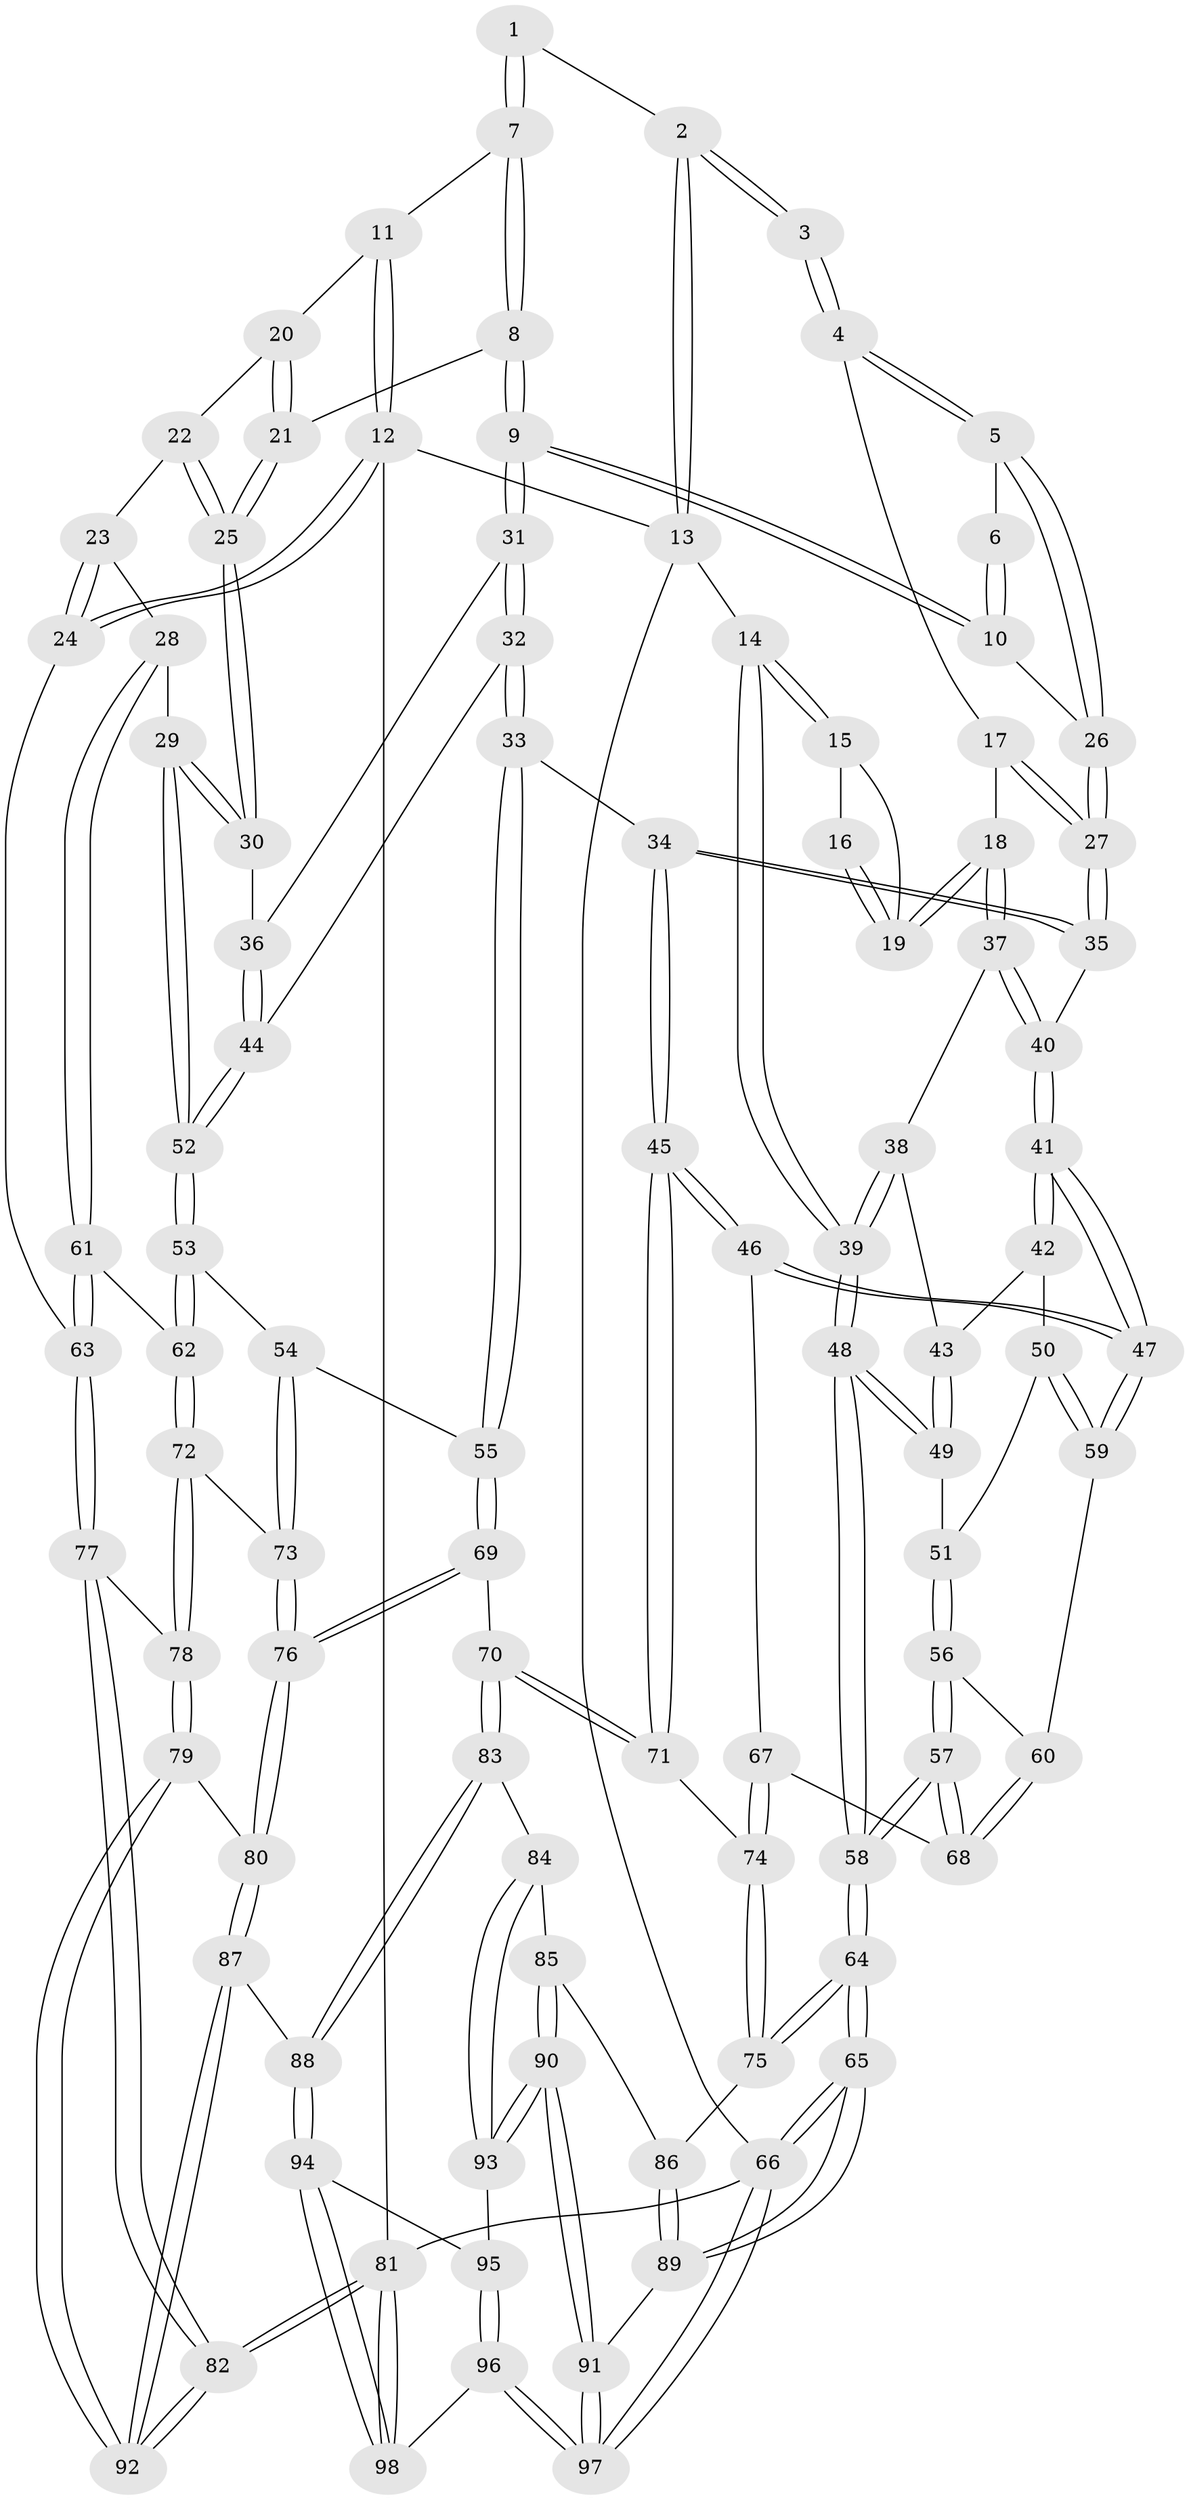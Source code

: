 // Generated by graph-tools (version 1.1) at 2025/17/03/09/25 04:17:20]
// undirected, 98 vertices, 242 edges
graph export_dot {
graph [start="1"]
  node [color=gray90,style=filled];
  1 [pos="+0.5529001489023789+0"];
  2 [pos="+0.31775843058643066+0"];
  3 [pos="+0.3103795177106843+0"];
  4 [pos="+0.3505370987351474+0.0651232444617342"];
  5 [pos="+0.41032702113075087+0.10010062341854115"];
  6 [pos="+0.5180520773925269+0"];
  7 [pos="+0.6332411110578483+0"];
  8 [pos="+0.6266585082083669+0.07975493459861183"];
  9 [pos="+0.5674485180247109+0.14185915952877753"];
  10 [pos="+0.45515101047983075+0.11257019259108253"];
  11 [pos="+0.7710528015859802+0"];
  12 [pos="+1+0"];
  13 [pos="+0+0"];
  14 [pos="+0+0"];
  15 [pos="+0.1380296540147228+0.07482335342951581"];
  16 [pos="+0.2783863424387556+0"];
  17 [pos="+0.3000464826593426+0.10112219934882358"];
  18 [pos="+0.2042995125842469+0.141520664533242"];
  19 [pos="+0.19796432571132133+0.13129519192322725"];
  20 [pos="+0.8355231076677039+0"];
  21 [pos="+0.6989916561732062+0.11454895819160246"];
  22 [pos="+0.8639672174205786+0.07934476722479149"];
  23 [pos="+0.8962045178259189+0.0935325257559792"];
  24 [pos="+1+0.1296750500658096"];
  25 [pos="+0.7495274601172945+0.14516483666669125"];
  26 [pos="+0.4196862458129963+0.10887110966189477"];
  27 [pos="+0.3626489936361039+0.2446702820638191"];
  28 [pos="+0.8316558685142951+0.2935325053635072"];
  29 [pos="+0.8070517654593833+0.2817087281967637"];
  30 [pos="+0.7847295816648959+0.2537081322793882"];
  31 [pos="+0.5622103095202161+0.20701763860717"];
  32 [pos="+0.5494197987809072+0.2593332769253939"];
  33 [pos="+0.48928090643119115+0.3215979144322514"];
  34 [pos="+0.43640707473604357+0.3341116350648053"];
  35 [pos="+0.36144586682363644+0.24961361437617247"];
  36 [pos="+0.7492677741728033+0.2545468909547422"];
  37 [pos="+0.2012067285855627+0.18312402121544827"];
  38 [pos="+0.13969601453744018+0.22346979114786356"];
  39 [pos="+0+0.19378671635021819"];
  40 [pos="+0.2619325093686907+0.24217528005807226"];
  41 [pos="+0.23457231094653233+0.3483437230906976"];
  42 [pos="+0.16828371828374555+0.3208291807934932"];
  43 [pos="+0.13421179121234003+0.3045342396168378"];
  44 [pos="+0.6123847714218685+0.29289335360177116"];
  45 [pos="+0.34225559644376125+0.4821871695422811"];
  46 [pos="+0.26130605889253994+0.43509071495862084"];
  47 [pos="+0.24917958864198156+0.41776794955491237"];
  48 [pos="+0+0.3172803948244561"];
  49 [pos="+0.11852739655534845+0.32365087379388513"];
  50 [pos="+0.15630660125783494+0.38526577657327626"];
  51 [pos="+0.12091658950241023+0.3584183819614912"];
  52 [pos="+0.6797252597122602+0.3603505692053692"];
  53 [pos="+0.6725683603403113+0.40019004732387115"];
  54 [pos="+0.6147420212749132+0.4516864995222017"];
  55 [pos="+0.595188778617054+0.4543388856106016"];
  56 [pos="+0.07820896823509726+0.4060662737336398"];
  57 [pos="+0.019791675786377565+0.4597845935220041"];
  58 [pos="+0+0.5075694274533263"];
  59 [pos="+0.17169928418803326+0.39824540578125"];
  60 [pos="+0.16750748085133613+0.40029950392638225"];
  61 [pos="+0.893289476348294+0.33953640399355567"];
  62 [pos="+0.803034276241965+0.4658908498279098"];
  63 [pos="+1+0.3372246195225558"];
  64 [pos="+0+0.5778121839732607"];
  65 [pos="+0+0.7466352260645264"];
  66 [pos="+0+1"];
  67 [pos="+0.15232108007420847+0.48476057666334743"];
  68 [pos="+0.06958010918852561+0.46269091451792127"];
  69 [pos="+0.534884212949711+0.550887493190889"];
  70 [pos="+0.39868175967166686+0.5882238017429725"];
  71 [pos="+0.3516424540447922+0.5237464934116015"];
  72 [pos="+0.8026844193458829+0.4677506325398924"];
  73 [pos="+0.7003807708049365+0.5264511655587125"];
  74 [pos="+0.15154298263654456+0.6112204855561281"];
  75 [pos="+0.12379045922942679+0.6380803954102315"];
  76 [pos="+0.6786549622941774+0.650484471441479"];
  77 [pos="+1+0.5572320249549683"];
  78 [pos="+0.8690668264276256+0.6312381110872851"];
  79 [pos="+0.8111678972085897+0.6996026684897964"];
  80 [pos="+0.7142548109835246+0.7253719217182958"];
  81 [pos="+1+1"];
  82 [pos="+1+1"];
  83 [pos="+0.3971800939815544+0.6697409015758166"];
  84 [pos="+0.35925397063978887+0.7017059042571505"];
  85 [pos="+0.185784162039239+0.7141635502774014"];
  86 [pos="+0.16552868624753453+0.7064958589738393"];
  87 [pos="+0.6538679036061291+0.809545442507033"];
  88 [pos="+0.5952970394341118+0.8509818090547205"];
  89 [pos="+0.10206111338960384+0.8193641773110044"];
  90 [pos="+0.24988539259000161+0.8843999273988483"];
  91 [pos="+0.17359429109485536+0.9275152595660893"];
  92 [pos="+1+1"];
  93 [pos="+0.2915740610411373+0.8767452384345924"];
  94 [pos="+0.5847966959743398+0.8834285919965512"];
  95 [pos="+0.31128456408768346+0.8901893123287052"];
  96 [pos="+0.4199159241501167+1"];
  97 [pos="+0+1"];
  98 [pos="+0.5792600803978992+1"];
  1 -- 2;
  1 -- 7;
  1 -- 7;
  2 -- 3;
  2 -- 3;
  2 -- 13;
  2 -- 13;
  3 -- 4;
  3 -- 4;
  4 -- 5;
  4 -- 5;
  4 -- 17;
  5 -- 6;
  5 -- 26;
  5 -- 26;
  6 -- 10;
  6 -- 10;
  7 -- 8;
  7 -- 8;
  7 -- 11;
  8 -- 9;
  8 -- 9;
  8 -- 21;
  9 -- 10;
  9 -- 10;
  9 -- 31;
  9 -- 31;
  10 -- 26;
  11 -- 12;
  11 -- 12;
  11 -- 20;
  12 -- 13;
  12 -- 24;
  12 -- 24;
  12 -- 81;
  13 -- 14;
  13 -- 66;
  14 -- 15;
  14 -- 15;
  14 -- 39;
  14 -- 39;
  15 -- 16;
  15 -- 19;
  16 -- 19;
  16 -- 19;
  17 -- 18;
  17 -- 27;
  17 -- 27;
  18 -- 19;
  18 -- 19;
  18 -- 37;
  18 -- 37;
  20 -- 21;
  20 -- 21;
  20 -- 22;
  21 -- 25;
  21 -- 25;
  22 -- 23;
  22 -- 25;
  22 -- 25;
  23 -- 24;
  23 -- 24;
  23 -- 28;
  24 -- 63;
  25 -- 30;
  25 -- 30;
  26 -- 27;
  26 -- 27;
  27 -- 35;
  27 -- 35;
  28 -- 29;
  28 -- 61;
  28 -- 61;
  29 -- 30;
  29 -- 30;
  29 -- 52;
  29 -- 52;
  30 -- 36;
  31 -- 32;
  31 -- 32;
  31 -- 36;
  32 -- 33;
  32 -- 33;
  32 -- 44;
  33 -- 34;
  33 -- 55;
  33 -- 55;
  34 -- 35;
  34 -- 35;
  34 -- 45;
  34 -- 45;
  35 -- 40;
  36 -- 44;
  36 -- 44;
  37 -- 38;
  37 -- 40;
  37 -- 40;
  38 -- 39;
  38 -- 39;
  38 -- 43;
  39 -- 48;
  39 -- 48;
  40 -- 41;
  40 -- 41;
  41 -- 42;
  41 -- 42;
  41 -- 47;
  41 -- 47;
  42 -- 43;
  42 -- 50;
  43 -- 49;
  43 -- 49;
  44 -- 52;
  44 -- 52;
  45 -- 46;
  45 -- 46;
  45 -- 71;
  45 -- 71;
  46 -- 47;
  46 -- 47;
  46 -- 67;
  47 -- 59;
  47 -- 59;
  48 -- 49;
  48 -- 49;
  48 -- 58;
  48 -- 58;
  49 -- 51;
  50 -- 51;
  50 -- 59;
  50 -- 59;
  51 -- 56;
  51 -- 56;
  52 -- 53;
  52 -- 53;
  53 -- 54;
  53 -- 62;
  53 -- 62;
  54 -- 55;
  54 -- 73;
  54 -- 73;
  55 -- 69;
  55 -- 69;
  56 -- 57;
  56 -- 57;
  56 -- 60;
  57 -- 58;
  57 -- 58;
  57 -- 68;
  57 -- 68;
  58 -- 64;
  58 -- 64;
  59 -- 60;
  60 -- 68;
  60 -- 68;
  61 -- 62;
  61 -- 63;
  61 -- 63;
  62 -- 72;
  62 -- 72;
  63 -- 77;
  63 -- 77;
  64 -- 65;
  64 -- 65;
  64 -- 75;
  64 -- 75;
  65 -- 66;
  65 -- 66;
  65 -- 89;
  65 -- 89;
  66 -- 97;
  66 -- 97;
  66 -- 81;
  67 -- 68;
  67 -- 74;
  67 -- 74;
  69 -- 70;
  69 -- 76;
  69 -- 76;
  70 -- 71;
  70 -- 71;
  70 -- 83;
  70 -- 83;
  71 -- 74;
  72 -- 73;
  72 -- 78;
  72 -- 78;
  73 -- 76;
  73 -- 76;
  74 -- 75;
  74 -- 75;
  75 -- 86;
  76 -- 80;
  76 -- 80;
  77 -- 78;
  77 -- 82;
  77 -- 82;
  78 -- 79;
  78 -- 79;
  79 -- 80;
  79 -- 92;
  79 -- 92;
  80 -- 87;
  80 -- 87;
  81 -- 82;
  81 -- 82;
  81 -- 98;
  81 -- 98;
  82 -- 92;
  82 -- 92;
  83 -- 84;
  83 -- 88;
  83 -- 88;
  84 -- 85;
  84 -- 93;
  84 -- 93;
  85 -- 86;
  85 -- 90;
  85 -- 90;
  86 -- 89;
  86 -- 89;
  87 -- 88;
  87 -- 92;
  87 -- 92;
  88 -- 94;
  88 -- 94;
  89 -- 91;
  90 -- 91;
  90 -- 91;
  90 -- 93;
  90 -- 93;
  91 -- 97;
  91 -- 97;
  93 -- 95;
  94 -- 95;
  94 -- 98;
  94 -- 98;
  95 -- 96;
  95 -- 96;
  96 -- 97;
  96 -- 97;
  96 -- 98;
}
